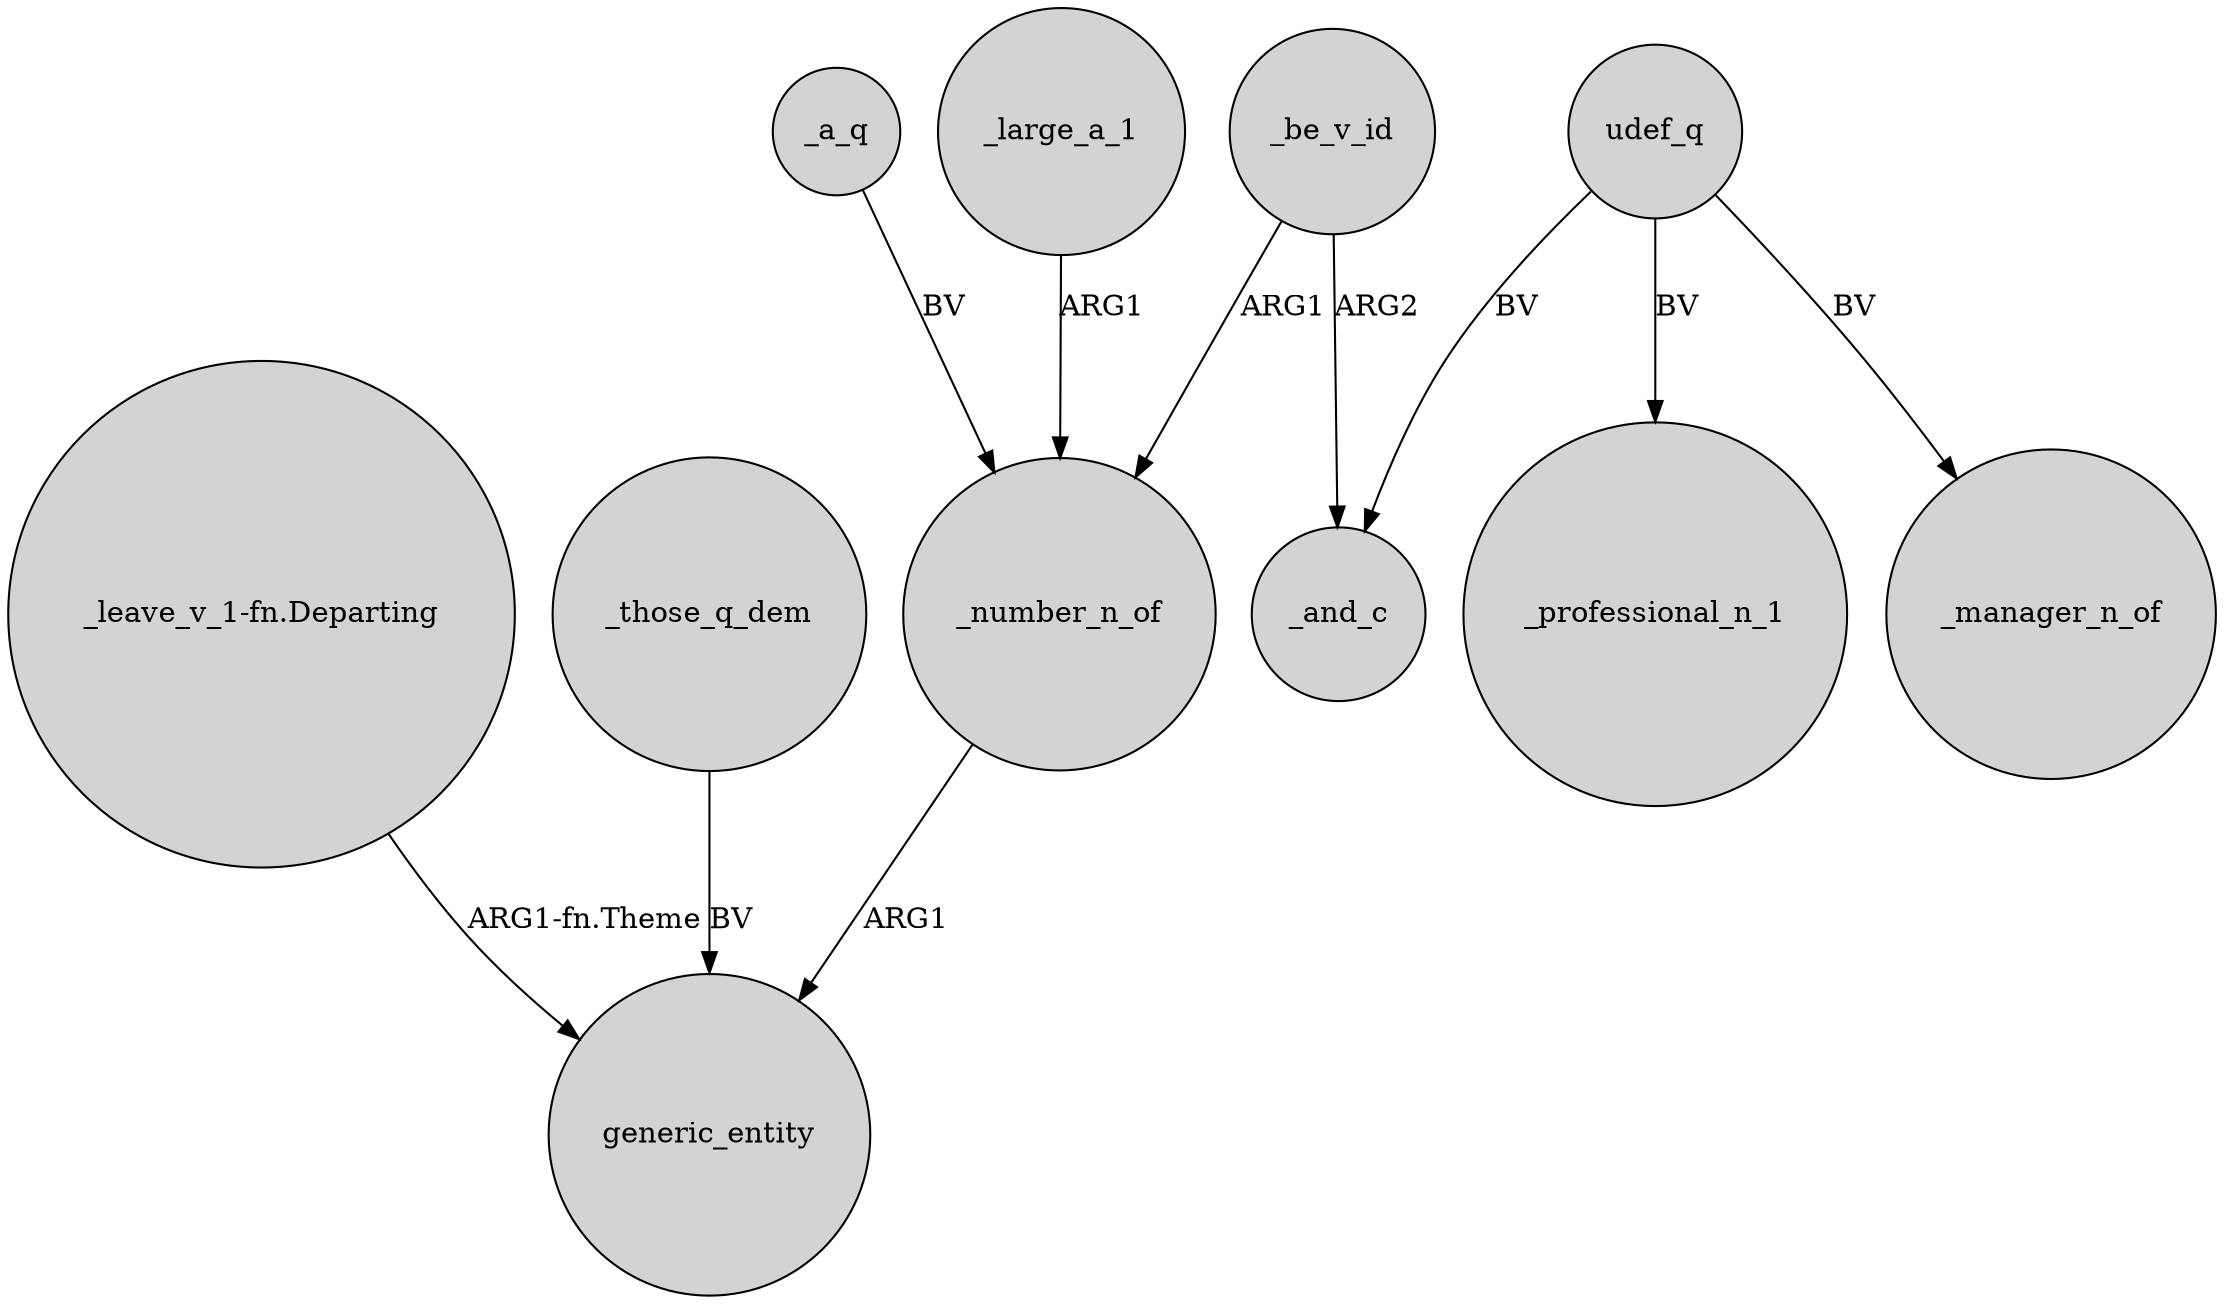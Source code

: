 digraph {
	node [shape=circle style=filled]
	_number_n_of -> generic_entity [label=ARG1]
	_a_q -> _number_n_of [label=BV]
	"_leave_v_1-fn.Departing" -> generic_entity [label="ARG1-fn.Theme"]
	udef_q -> _and_c [label=BV]
	udef_q -> _professional_n_1 [label=BV]
	_be_v_id -> _and_c [label=ARG2]
	_those_q_dem -> generic_entity [label=BV]
	_large_a_1 -> _number_n_of [label=ARG1]
	_be_v_id -> _number_n_of [label=ARG1]
	udef_q -> _manager_n_of [label=BV]
}
